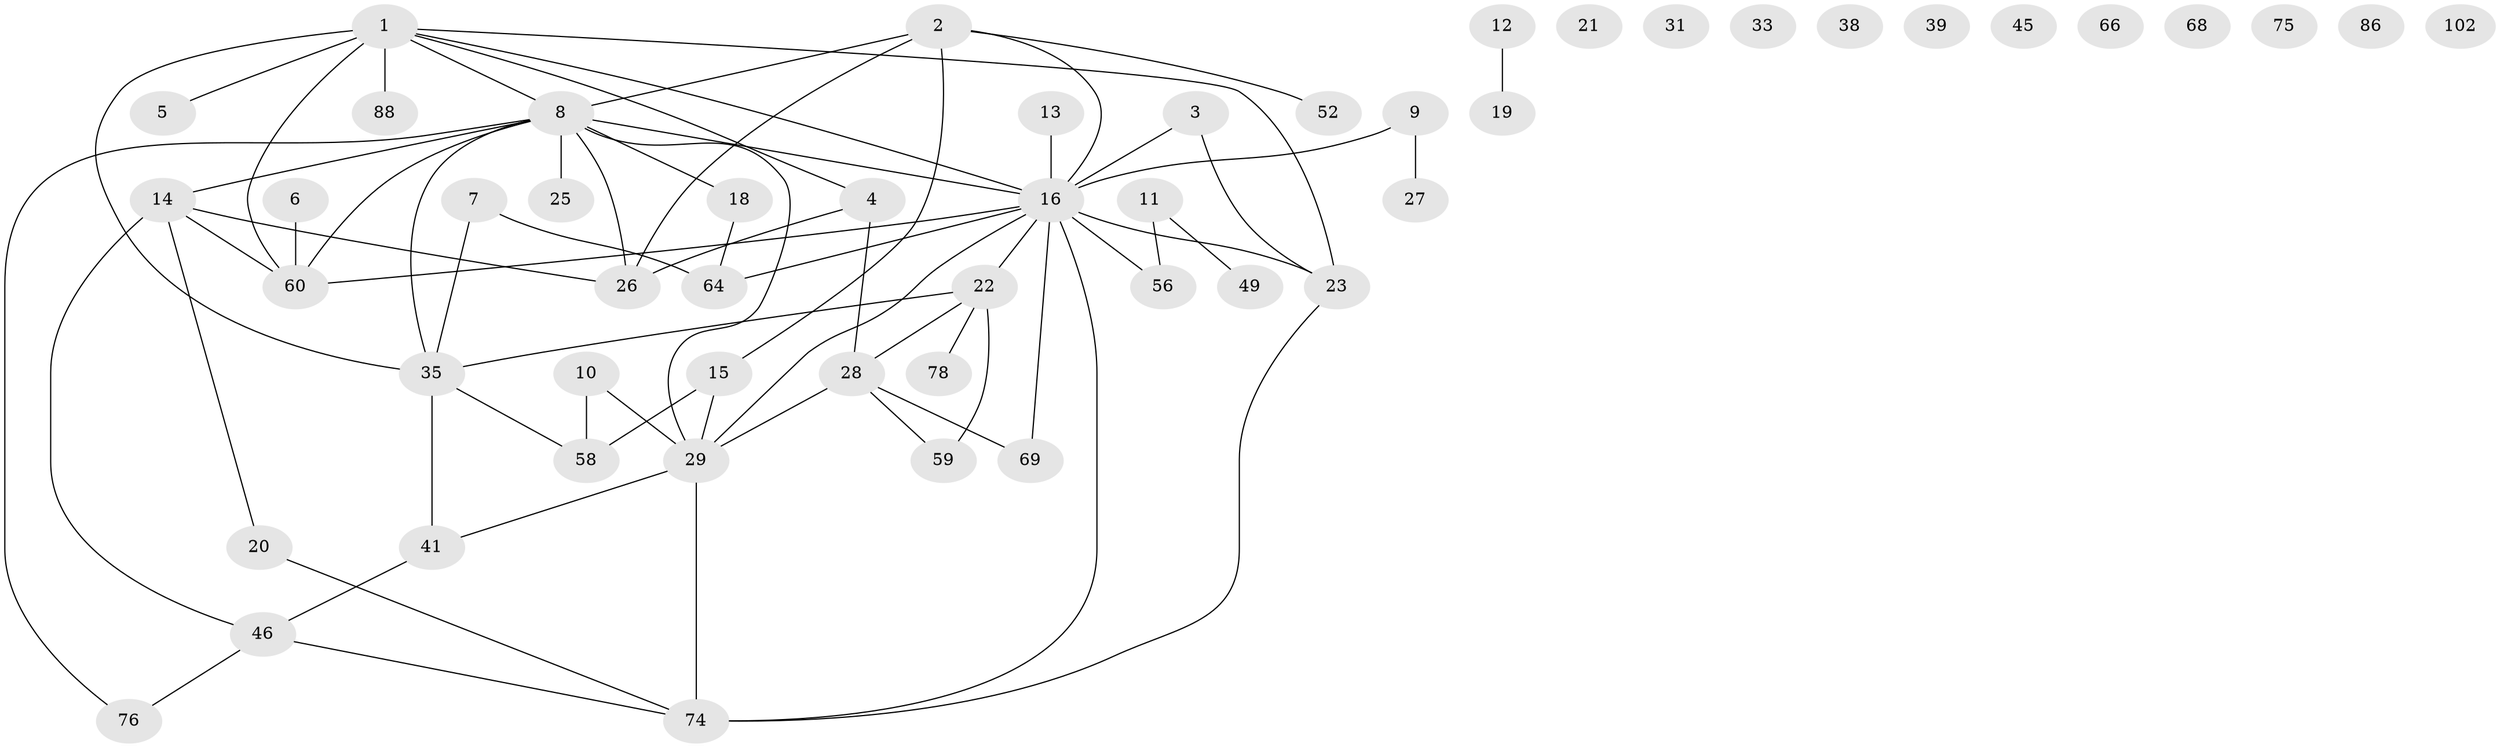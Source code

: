 // original degree distribution, {2: 0.27884615384615385, 3: 0.21153846153846154, 1: 0.21153846153846154, 4: 0.10576923076923077, 0: 0.09615384615384616, 7: 0.009615384615384616, 5: 0.0673076923076923, 6: 0.019230769230769232}
// Generated by graph-tools (version 1.1) at 2025/13/03/09/25 04:13:10]
// undirected, 52 vertices, 68 edges
graph export_dot {
graph [start="1"]
  node [color=gray90,style=filled];
  1 [super="+57"];
  2 [super="+82+40"];
  3;
  4;
  5 [super="+44+54"];
  6;
  7 [super="+32"];
  8 [super="+34+24"];
  9 [super="+30+73"];
  10 [super="+80"];
  11;
  12 [super="+47"];
  13;
  14 [super="+61"];
  15 [super="+92"];
  16 [super="+48+99+17"];
  18;
  19 [super="+53"];
  20 [super="+43+65"];
  21;
  22 [super="+72"];
  23 [super="+94"];
  25;
  26 [super="+37+71"];
  27;
  28 [super="+50"];
  29 [super="+55+83+42+67"];
  31;
  33;
  35 [super="+100"];
  38;
  39 [super="+62"];
  41 [super="+51+70"];
  45;
  46 [super="+81+95"];
  49;
  52;
  56;
  58;
  59;
  60 [super="+63"];
  64 [super="+90"];
  66;
  68;
  69;
  74;
  75;
  76;
  78;
  86;
  88;
  102;
  1 -- 4;
  1 -- 16;
  1 -- 35 [weight=2];
  1 -- 5;
  1 -- 23;
  1 -- 88;
  1 -- 60;
  1 -- 8;
  2 -- 52;
  2 -- 15;
  2 -- 16;
  2 -- 8;
  2 -- 26;
  3 -- 23;
  3 -- 16;
  4 -- 26;
  4 -- 28;
  6 -- 60;
  7 -- 64;
  7 -- 35;
  8 -- 60;
  8 -- 16;
  8 -- 76;
  8 -- 35;
  8 -- 14;
  8 -- 18;
  8 -- 25;
  8 -- 26;
  8 -- 29;
  9 -- 27;
  9 -- 16;
  10 -- 29;
  10 -- 58;
  11 -- 49;
  11 -- 56;
  12 -- 19;
  13 -- 16;
  14 -- 20;
  14 -- 60;
  14 -- 46;
  14 -- 26;
  15 -- 58;
  15 -- 29;
  16 -- 69;
  16 -- 23;
  16 -- 74;
  16 -- 56;
  16 -- 60;
  16 -- 29;
  16 -- 64;
  16 -- 22;
  18 -- 64;
  20 -- 74;
  22 -- 59 [weight=2];
  22 -- 78;
  22 -- 35;
  22 -- 28;
  23 -- 74;
  28 -- 69;
  28 -- 59;
  28 -- 29;
  29 -- 74;
  29 -- 41;
  35 -- 58;
  35 -- 41;
  41 -- 46;
  46 -- 74;
  46 -- 76;
}
